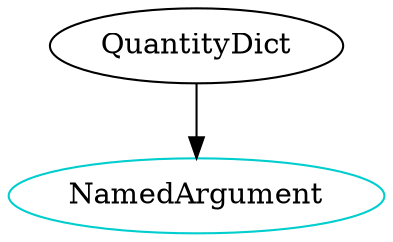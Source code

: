 digraph namedargument {
	/* relationships between independent and dependent components */
	QuantityDict -> NamedArgument;
    
	/* definitions for each type component */
	NamedArgument 	    [shape=oval, color=cyan3, label="NamedArgument"];

}

/* dot -Tpng sample.dot -o sample.png */